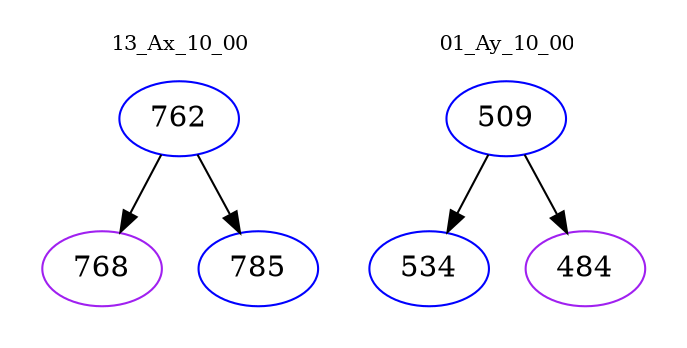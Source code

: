 digraph{
subgraph cluster_0 {
color = white
label = "13_Ax_10_00";
fontsize=10;
T0_762 [label="762", color="blue"]
T0_762 -> T0_768 [color="black"]
T0_768 [label="768", color="purple"]
T0_762 -> T0_785 [color="black"]
T0_785 [label="785", color="blue"]
}
subgraph cluster_1 {
color = white
label = "01_Ay_10_00";
fontsize=10;
T1_509 [label="509", color="blue"]
T1_509 -> T1_534 [color="black"]
T1_534 [label="534", color="blue"]
T1_509 -> T1_484 [color="black"]
T1_484 [label="484", color="purple"]
}
}
